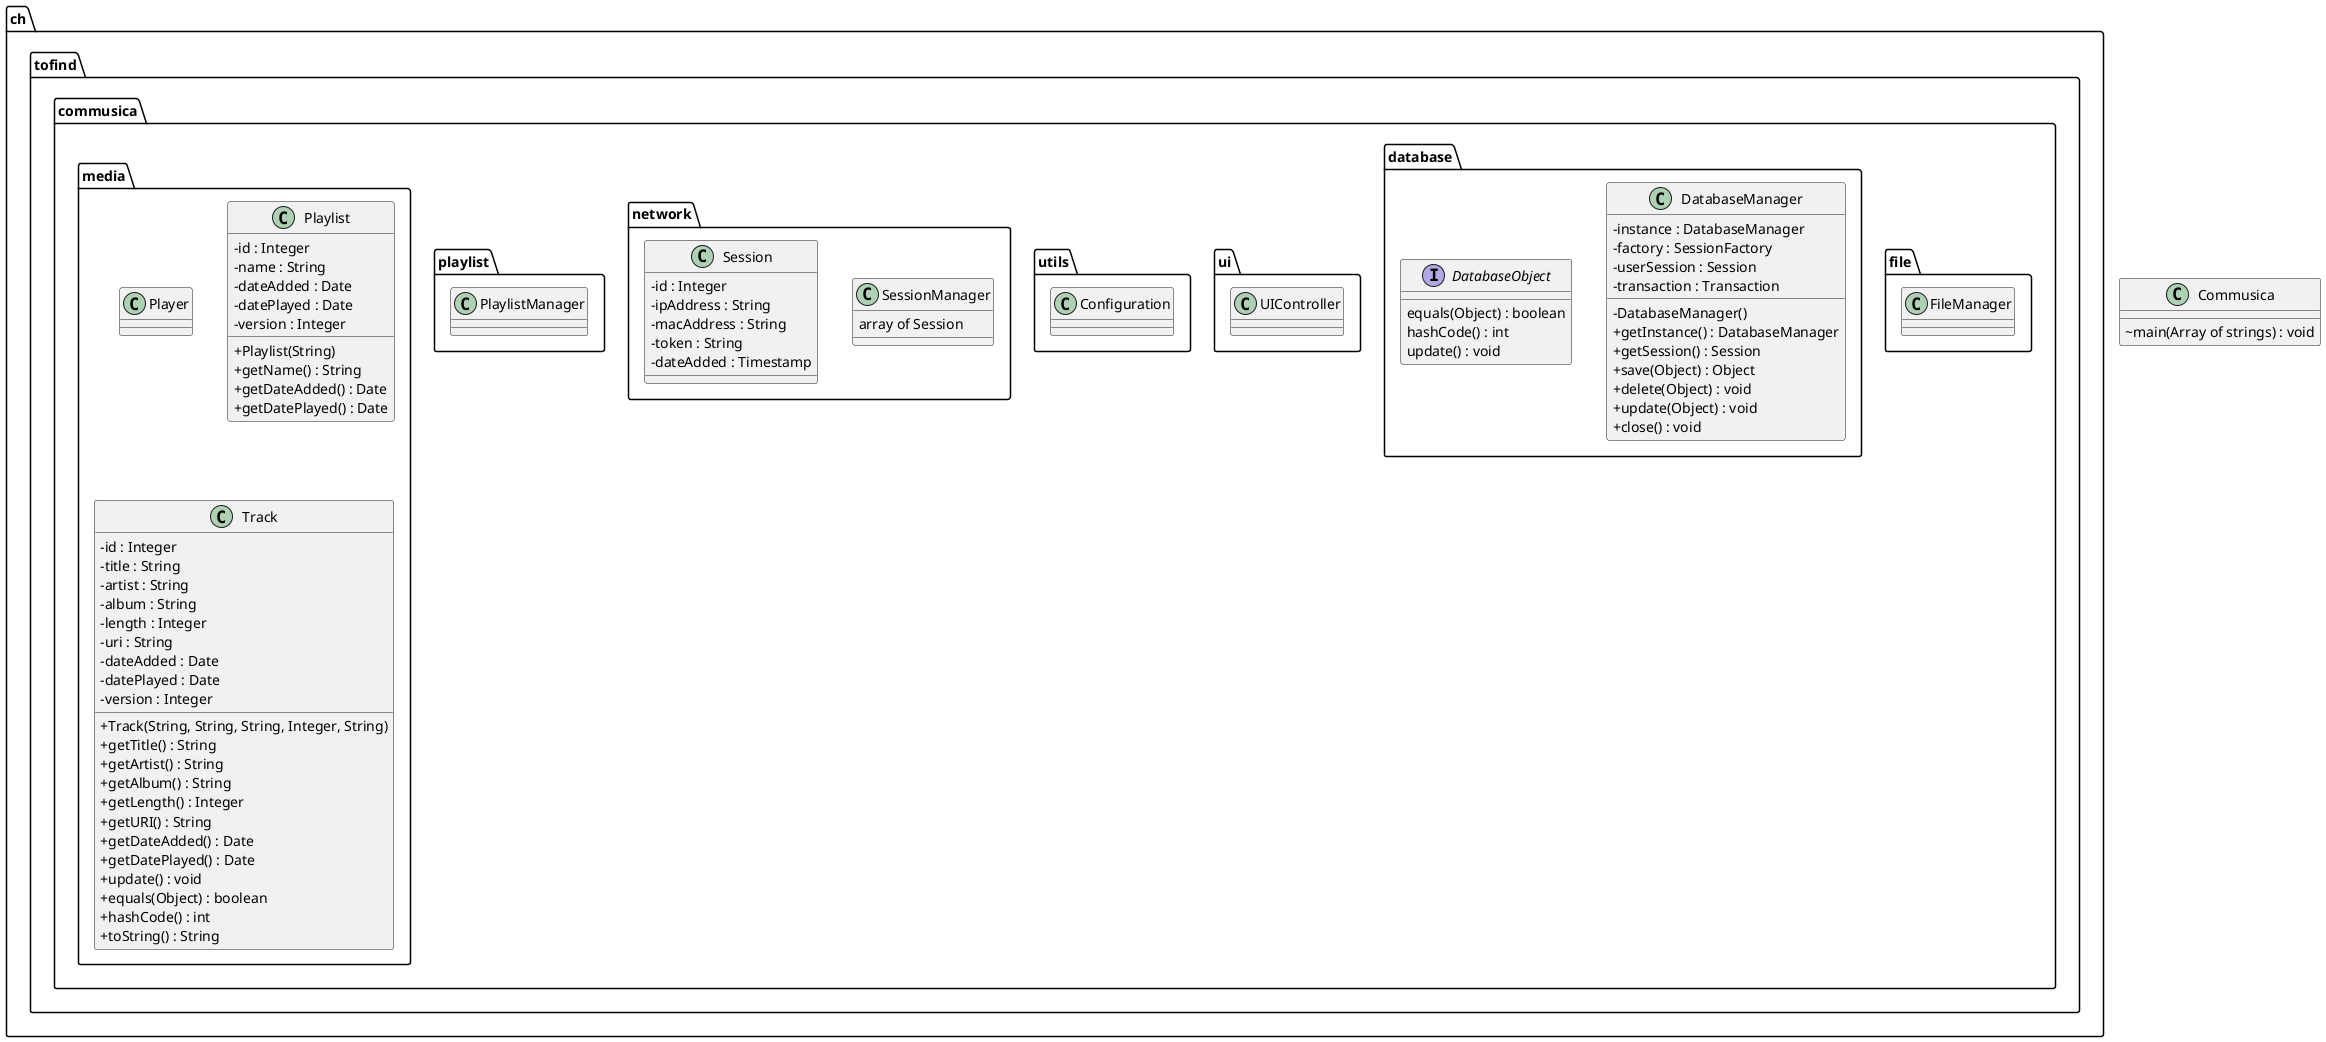 @startuml

skinparam classAttributeIconSize 0

class Commusica {
    ~main(Array of strings) : void
}

package ch.tofind.commusica.file {
    class FileManager {

    }
}

package ch.tofind.commusica.database {
    class DatabaseManager {
        -instance : DatabaseManager
        -factory : SessionFactory
        -userSession : Session
        -transaction : Transaction

        -DatabaseManager()
        +getInstance() : DatabaseManager
        +getSession() : Session
        +save(Object) : Object
        +delete(Object) : void
        +update(Object) : void
        +close() : void
    }

    interface DatabaseObject {
        equals(Object) : boolean
        hashCode() : int
        update() : void
    }
}

package ch.tofind.commusica.ui {
    class UIController
}

package ch.tofind.commusica.utils {
    class Configuration {

    }
}

package ch.tofind.commusica.network {
    class SessionManager {
        array of Session
    }

    class Session {
        -id : Integer
        -ipAddress : String
        -macAddress : String
        -token : String
        -dateAdded : Timestamp
    }
}

package ch.tofind.commusica.playlist {

    class PlaylistManager {

    }
}

package ch.tofind.commusica.media {

    class Player {

    }

    class Playlist {
        -id : Integer
        -name : String
        -dateAdded : Date
        -datePlayed : Date
        -version : Integer

        +Playlist(String)
        +getName() : String
        +getDateAdded() : Date
        +getDatePlayed() : Date
    }

    class Track {
        -id : Integer
        -title : String
        -artist : String
        -album : String
        -length : Integer
        -uri : String
        -dateAdded : Date
        -datePlayed : Date
        -version : Integer

        +Track(String, String, String, Integer, String)
        +getTitle() : String
        +getArtist() : String
        +getAlbum() : String
        +getLength() : Integer
        +getURI() : String
        +getDateAdded() : Date
        +getDatePlayed() : Date
        +update() : void
        +equals(Object) : boolean
        +hashCode() : int
        +toString() : String
    }
}

@enduml
